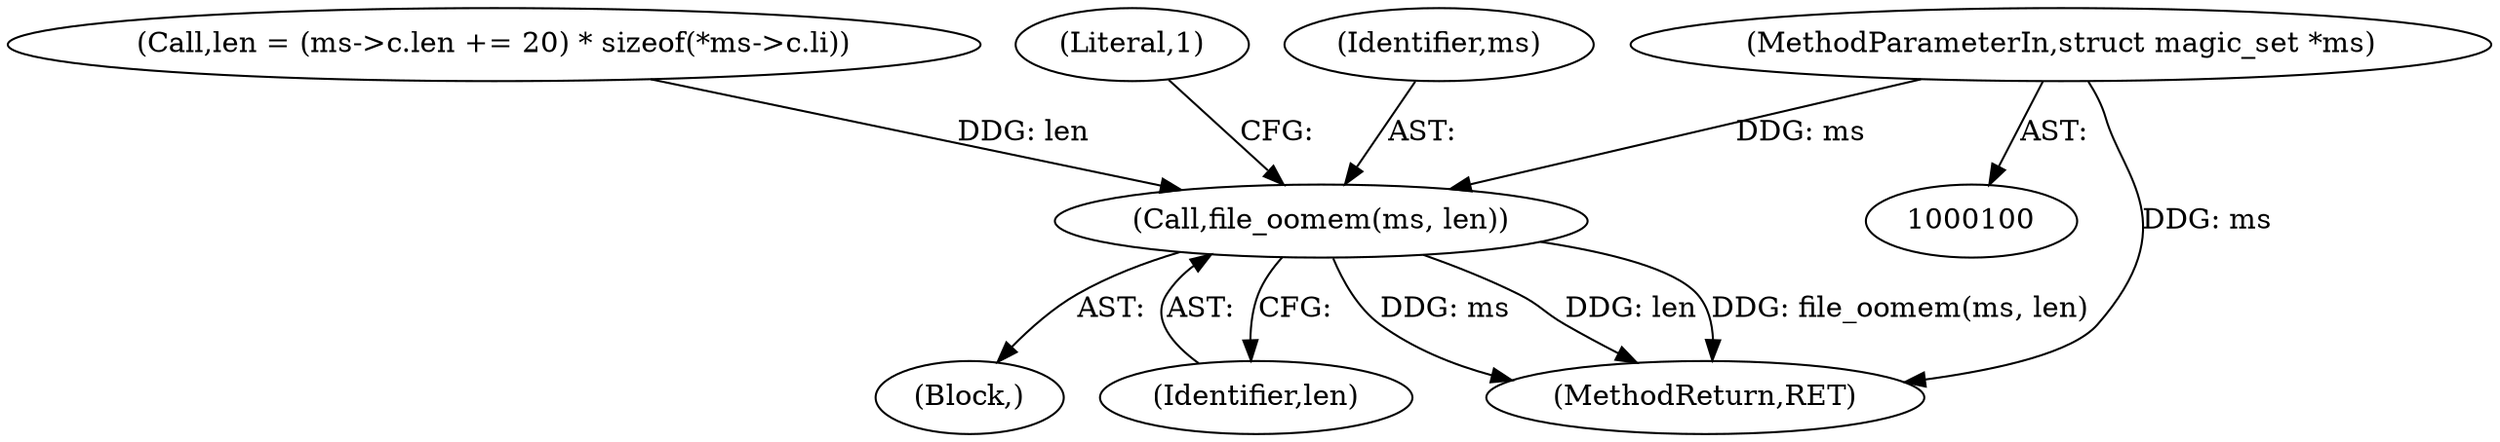 digraph "0_file_6713ca45e7757297381f4b4cdb9cf5e624a9ad36@pointer" {
"1000101" [label="(MethodParameterIn,struct magic_set *ms)"];
"1000140" [label="(Call,file_oomem(ms, len))"];
"1000114" [label="(Call,len = (ms->c.len += 20) * sizeof(*ms->c.li))"];
"1000101" [label="(MethodParameterIn,struct magic_set *ms)"];
"1000145" [label="(Literal,1)"];
"1000140" [label="(Call,file_oomem(ms, len))"];
"1000142" [label="(Identifier,len)"];
"1000139" [label="(Block,)"];
"1000181" [label="(MethodReturn,RET)"];
"1000141" [label="(Identifier,ms)"];
"1000101" -> "1000100"  [label="AST: "];
"1000101" -> "1000181"  [label="DDG: ms"];
"1000101" -> "1000140"  [label="DDG: ms"];
"1000140" -> "1000139"  [label="AST: "];
"1000140" -> "1000142"  [label="CFG: "];
"1000141" -> "1000140"  [label="AST: "];
"1000142" -> "1000140"  [label="AST: "];
"1000145" -> "1000140"  [label="CFG: "];
"1000140" -> "1000181"  [label="DDG: len"];
"1000140" -> "1000181"  [label="DDG: file_oomem(ms, len)"];
"1000140" -> "1000181"  [label="DDG: ms"];
"1000114" -> "1000140"  [label="DDG: len"];
}
